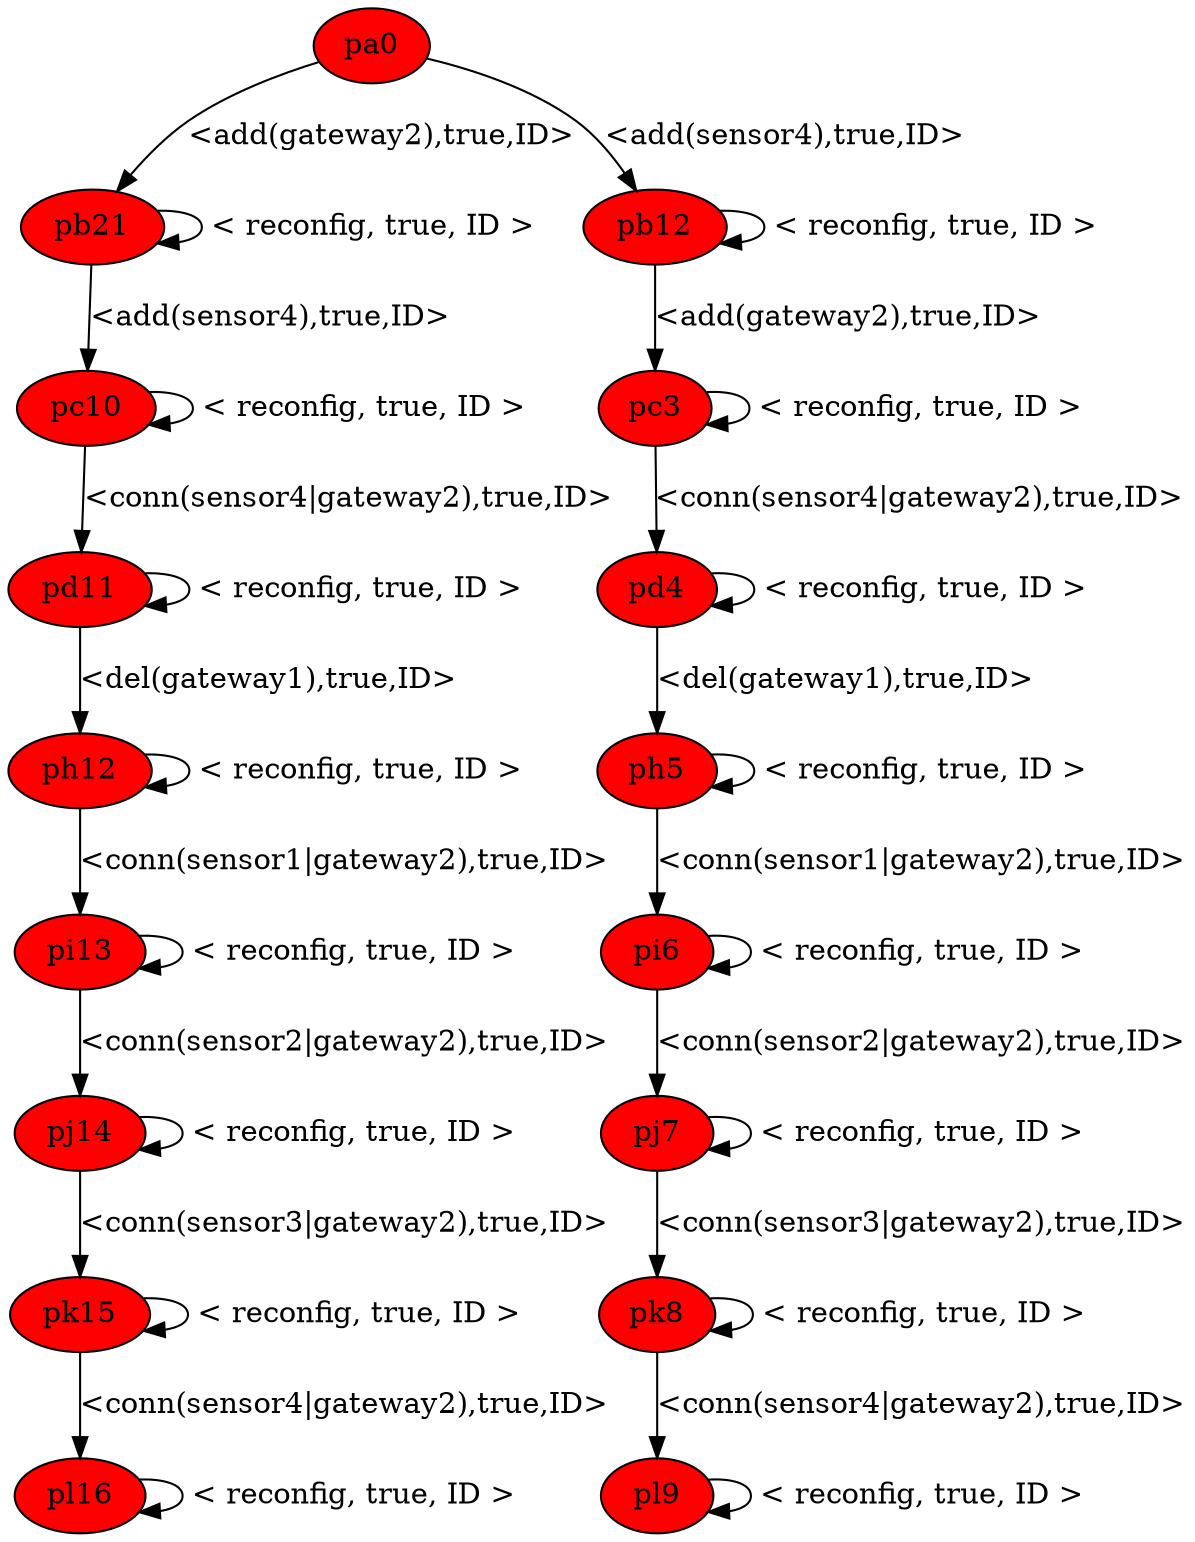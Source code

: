 digraph { 
pd4[fillcolor = red,style=filled];
pb21[fillcolor = red,style=filled];
pk15[fillcolor = red,style=filled];
pc3[fillcolor = red,style=filled];
ph5[fillcolor = red,style=filled];
pj7[fillcolor = red,style=filled];
pl9[fillcolor = red,style=filled];
pd11[fillcolor = red,style=filled];
ph12[fillcolor = red,style=filled];
pj14[fillcolor = red,style=filled];
pa0[fillcolor = red,style=filled];
pb12[fillcolor = red,style=filled];
pi6[fillcolor = red,style=filled];
pc10[fillcolor = red,style=filled];
pl16[fillcolor = red,style=filled];
pi13[fillcolor = red,style=filled];
pk8[fillcolor = red,style=filled];
pc10->pd11[label= "<conn(sensor4|gateway2),true,ID>"];
pd11->pd11[label= " < reconfig, true, ID > "];
pd11[fillcolor = red,style=filled];
pb21->pc10[label= "<add(sensor4),true,ID>"];
pc10->pc10[label= " < reconfig, true, ID > "];
pc10[fillcolor = red,style=filled];
ph12->pi13[label= "<conn(sensor1|gateway2),true,ID>"];
pi13->pi13[label= " < reconfig, true, ID > "];
pi13[fillcolor = red,style=filled];
pd11->ph12[label= "<del(gateway1),true,ID>"];
ph12->ph12[label= " < reconfig, true, ID > "];
ph12[fillcolor = red,style=filled];
pc3->pd4[label= "<conn(sensor4|gateway2),true,ID>"];
pd4->pd4[label= " < reconfig, true, ID > "];
pd4[fillcolor = red,style=filled];
pa0->pb12[label= "<add(sensor4),true,ID>"];
pb12->pb12[label= " < reconfig, true, ID > "];
pb12[fillcolor = red,style=filled];
ph5->pi6[label= "<conn(sensor1|gateway2),true,ID>"];
pi6->pi6[label= " < reconfig, true, ID > "];
pi6[fillcolor = red,style=filled];
pj7->pk8[label= "<conn(sensor3|gateway2),true,ID>"];
pk8->pk8[label= " < reconfig, true, ID > "];
pk8[fillcolor = red,style=filled];
pb12->pc3[label= "<add(gateway2),true,ID>"];
pc3->pc3[label= " < reconfig, true, ID > "];
pc3[fillcolor = red,style=filled];
pd4->ph5[label= "<del(gateway1),true,ID>"];
ph5->ph5[label= " < reconfig, true, ID > "];
ph5[fillcolor = red,style=filled];
pa0->pb21[label= "<add(gateway2),true,ID>"];
pb21->pb21[label= " < reconfig, true, ID > "];
pb21[fillcolor = red,style=filled];
pj14->pk15[label= "<conn(sensor3|gateway2),true,ID>"];
pk15->pk15[label= " < reconfig, true, ID > "];
pk15[fillcolor = red,style=filled];
pk8->pl9[label= "<conn(sensor4|gateway2),true,ID>"];
pl9->pl9[label= " < reconfig, true, ID > "];
pl9[fillcolor = red,style=filled];
pk15->pl16[label= "<conn(sensor4|gateway2),true,ID>"];
pl16->pl16[label= " < reconfig, true, ID > "];
pl16[fillcolor = red,style=filled];
pi6->pj7[label= "<conn(sensor2|gateway2),true,ID>"];
pj7->pj7[label= " < reconfig, true, ID > "];
pj7[fillcolor = red,style=filled];
pi13->pj14[label= "<conn(sensor2|gateway2),true,ID>"];
pj14->pj14[label= " < reconfig, true, ID > "];
pj14[fillcolor = red,style=filled];

}